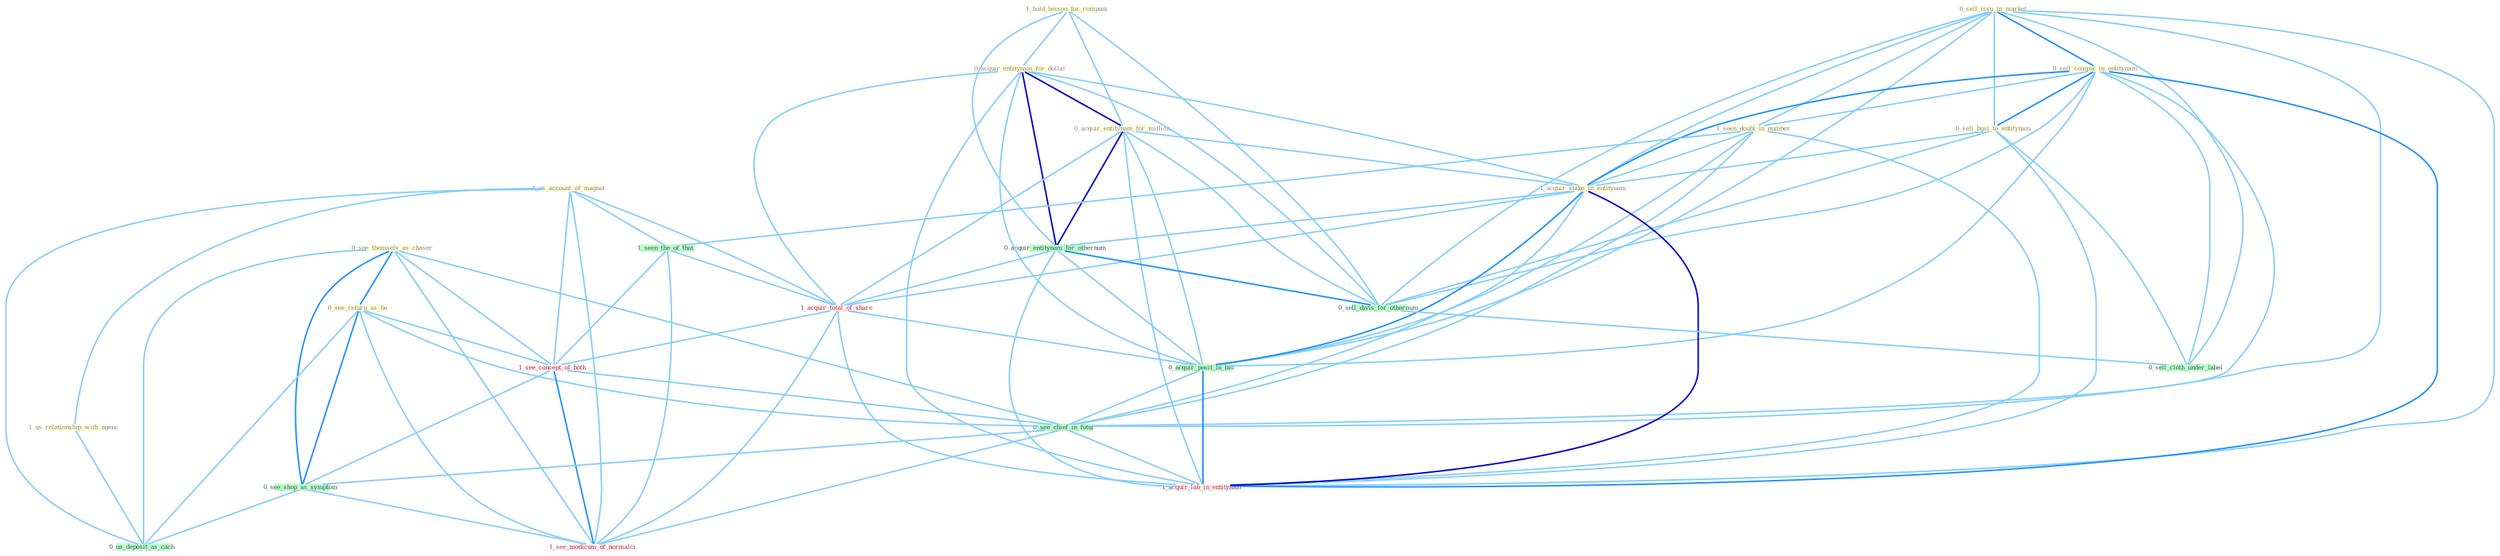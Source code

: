 Graph G{ 
    node
    [shape=polygon,style=filled,width=.5,height=.06,color="#BDFCC9",fixedsize=true,fontsize=4,
    fontcolor="#2f4f4f"];
    {node
    [color="#ffffe0", fontcolor="#8b7d6b"] "1_hold_lesson_for_compani " "1_us_account_of_magnat " "0_see_themselv_as_chaser " "0_acquir_entitynam_for_dollar " "0_acquir_entitynam_for_million " "1_us_relationship_with_agenc " "0_sell_issu_in_market " "0_sell_comput_in_entitynam " "1_seen_doubl_in_number " "0_see_return_as_be " "0_sell_busi_to_entitynam " "1_acquir_stake_in_entitynam "}
{node [color="#fff0f5", fontcolor="#b22222"] "1_acquir_total_of_share " "1_see_concept_of_both " "1_acquir_lab_in_entitynam " "1_see_modicum_of_normalci "}
edge [color="#B0E2FF"];

	"1_hold_lesson_for_compani " -- "0_acquir_entitynam_for_dollar " [w="1", color="#87cefa" ];
	"1_hold_lesson_for_compani " -- "0_acquir_entitynam_for_million " [w="1", color="#87cefa" ];
	"1_hold_lesson_for_compani " -- "0_acquir_entitynam_for_othernum " [w="1", color="#87cefa" ];
	"1_hold_lesson_for_compani " -- "0_sell_divis_for_othernum " [w="1", color="#87cefa" ];
	"1_us_account_of_magnat " -- "1_us_relationship_with_agenc " [w="1", color="#87cefa" ];
	"1_us_account_of_magnat " -- "1_seen_the_of_that " [w="1", color="#87cefa" ];
	"1_us_account_of_magnat " -- "1_acquir_total_of_share " [w="1", color="#87cefa" ];
	"1_us_account_of_magnat " -- "1_see_concept_of_both " [w="1", color="#87cefa" ];
	"1_us_account_of_magnat " -- "0_us_deposit_as_cach " [w="1", color="#87cefa" ];
	"1_us_account_of_magnat " -- "1_see_modicum_of_normalci " [w="1", color="#87cefa" ];
	"0_see_themselv_as_chaser " -- "0_see_return_as_be " [w="2", color="#1e90ff" , len=0.8];
	"0_see_themselv_as_chaser " -- "1_see_concept_of_both " [w="1", color="#87cefa" ];
	"0_see_themselv_as_chaser " -- "0_see_chief_in_futur " [w="1", color="#87cefa" ];
	"0_see_themselv_as_chaser " -- "0_see_shop_as_symptom " [w="2", color="#1e90ff" , len=0.8];
	"0_see_themselv_as_chaser " -- "0_us_deposit_as_cach " [w="1", color="#87cefa" ];
	"0_see_themselv_as_chaser " -- "1_see_modicum_of_normalci " [w="1", color="#87cefa" ];
	"0_acquir_entitynam_for_dollar " -- "0_acquir_entitynam_for_million " [w="3", color="#0000cd" , len=0.6];
	"0_acquir_entitynam_for_dollar " -- "1_acquir_stake_in_entitynam " [w="1", color="#87cefa" ];
	"0_acquir_entitynam_for_dollar " -- "0_acquir_entitynam_for_othernum " [w="3", color="#0000cd" , len=0.6];
	"0_acquir_entitynam_for_dollar " -- "0_sell_divis_for_othernum " [w="1", color="#87cefa" ];
	"0_acquir_entitynam_for_dollar " -- "1_acquir_total_of_share " [w="1", color="#87cefa" ];
	"0_acquir_entitynam_for_dollar " -- "0_acquir_posit_in_bid " [w="1", color="#87cefa" ];
	"0_acquir_entitynam_for_dollar " -- "1_acquir_lab_in_entitynam " [w="1", color="#87cefa" ];
	"0_acquir_entitynam_for_million " -- "1_acquir_stake_in_entitynam " [w="1", color="#87cefa" ];
	"0_acquir_entitynam_for_million " -- "0_acquir_entitynam_for_othernum " [w="3", color="#0000cd" , len=0.6];
	"0_acquir_entitynam_for_million " -- "0_sell_divis_for_othernum " [w="1", color="#87cefa" ];
	"0_acquir_entitynam_for_million " -- "1_acquir_total_of_share " [w="1", color="#87cefa" ];
	"0_acquir_entitynam_for_million " -- "0_acquir_posit_in_bid " [w="1", color="#87cefa" ];
	"0_acquir_entitynam_for_million " -- "1_acquir_lab_in_entitynam " [w="1", color="#87cefa" ];
	"1_us_relationship_with_agenc " -- "0_us_deposit_as_cach " [w="1", color="#87cefa" ];
	"0_sell_issu_in_market " -- "0_sell_comput_in_entitynam " [w="2", color="#1e90ff" , len=0.8];
	"0_sell_issu_in_market " -- "1_seen_doubl_in_number " [w="1", color="#87cefa" ];
	"0_sell_issu_in_market " -- "0_sell_busi_to_entitynam " [w="1", color="#87cefa" ];
	"0_sell_issu_in_market " -- "1_acquir_stake_in_entitynam " [w="1", color="#87cefa" ];
	"0_sell_issu_in_market " -- "0_sell_divis_for_othernum " [w="1", color="#87cefa" ];
	"0_sell_issu_in_market " -- "0_sell_cloth_under_label " [w="1", color="#87cefa" ];
	"0_sell_issu_in_market " -- "0_acquir_posit_in_bid " [w="1", color="#87cefa" ];
	"0_sell_issu_in_market " -- "0_see_chief_in_futur " [w="1", color="#87cefa" ];
	"0_sell_issu_in_market " -- "1_acquir_lab_in_entitynam " [w="1", color="#87cefa" ];
	"0_sell_comput_in_entitynam " -- "1_seen_doubl_in_number " [w="1", color="#87cefa" ];
	"0_sell_comput_in_entitynam " -- "0_sell_busi_to_entitynam " [w="2", color="#1e90ff" , len=0.8];
	"0_sell_comput_in_entitynam " -- "1_acquir_stake_in_entitynam " [w="2", color="#1e90ff" , len=0.8];
	"0_sell_comput_in_entitynam " -- "0_sell_divis_for_othernum " [w="1", color="#87cefa" ];
	"0_sell_comput_in_entitynam " -- "0_sell_cloth_under_label " [w="1", color="#87cefa" ];
	"0_sell_comput_in_entitynam " -- "0_acquir_posit_in_bid " [w="1", color="#87cefa" ];
	"0_sell_comput_in_entitynam " -- "0_see_chief_in_futur " [w="1", color="#87cefa" ];
	"0_sell_comput_in_entitynam " -- "1_acquir_lab_in_entitynam " [w="2", color="#1e90ff" , len=0.8];
	"1_seen_doubl_in_number " -- "1_acquir_stake_in_entitynam " [w="1", color="#87cefa" ];
	"1_seen_doubl_in_number " -- "1_seen_the_of_that " [w="1", color="#87cefa" ];
	"1_seen_doubl_in_number " -- "0_acquir_posit_in_bid " [w="1", color="#87cefa" ];
	"1_seen_doubl_in_number " -- "0_see_chief_in_futur " [w="1", color="#87cefa" ];
	"1_seen_doubl_in_number " -- "1_acquir_lab_in_entitynam " [w="1", color="#87cefa" ];
	"0_see_return_as_be " -- "1_see_concept_of_both " [w="1", color="#87cefa" ];
	"0_see_return_as_be " -- "0_see_chief_in_futur " [w="1", color="#87cefa" ];
	"0_see_return_as_be " -- "0_see_shop_as_symptom " [w="2", color="#1e90ff" , len=0.8];
	"0_see_return_as_be " -- "0_us_deposit_as_cach " [w="1", color="#87cefa" ];
	"0_see_return_as_be " -- "1_see_modicum_of_normalci " [w="1", color="#87cefa" ];
	"0_sell_busi_to_entitynam " -- "1_acquir_stake_in_entitynam " [w="1", color="#87cefa" ];
	"0_sell_busi_to_entitynam " -- "0_sell_divis_for_othernum " [w="1", color="#87cefa" ];
	"0_sell_busi_to_entitynam " -- "0_sell_cloth_under_label " [w="1", color="#87cefa" ];
	"0_sell_busi_to_entitynam " -- "1_acquir_lab_in_entitynam " [w="1", color="#87cefa" ];
	"1_acquir_stake_in_entitynam " -- "0_acquir_entitynam_for_othernum " [w="1", color="#87cefa" ];
	"1_acquir_stake_in_entitynam " -- "1_acquir_total_of_share " [w="1", color="#87cefa" ];
	"1_acquir_stake_in_entitynam " -- "0_acquir_posit_in_bid " [w="2", color="#1e90ff" , len=0.8];
	"1_acquir_stake_in_entitynam " -- "0_see_chief_in_futur " [w="1", color="#87cefa" ];
	"1_acquir_stake_in_entitynam " -- "1_acquir_lab_in_entitynam " [w="3", color="#0000cd" , len=0.6];
	"0_acquir_entitynam_for_othernum " -- "0_sell_divis_for_othernum " [w="2", color="#1e90ff" , len=0.8];
	"0_acquir_entitynam_for_othernum " -- "1_acquir_total_of_share " [w="1", color="#87cefa" ];
	"0_acquir_entitynam_for_othernum " -- "0_acquir_posit_in_bid " [w="1", color="#87cefa" ];
	"0_acquir_entitynam_for_othernum " -- "1_acquir_lab_in_entitynam " [w="1", color="#87cefa" ];
	"1_seen_the_of_that " -- "1_acquir_total_of_share " [w="1", color="#87cefa" ];
	"1_seen_the_of_that " -- "1_see_concept_of_both " [w="1", color="#87cefa" ];
	"1_seen_the_of_that " -- "1_see_modicum_of_normalci " [w="1", color="#87cefa" ];
	"0_sell_divis_for_othernum " -- "0_sell_cloth_under_label " [w="1", color="#87cefa" ];
	"1_acquir_total_of_share " -- "0_acquir_posit_in_bid " [w="1", color="#87cefa" ];
	"1_acquir_total_of_share " -- "1_see_concept_of_both " [w="1", color="#87cefa" ];
	"1_acquir_total_of_share " -- "1_acquir_lab_in_entitynam " [w="1", color="#87cefa" ];
	"1_acquir_total_of_share " -- "1_see_modicum_of_normalci " [w="1", color="#87cefa" ];
	"0_acquir_posit_in_bid " -- "0_see_chief_in_futur " [w="1", color="#87cefa" ];
	"0_acquir_posit_in_bid " -- "1_acquir_lab_in_entitynam " [w="2", color="#1e90ff" , len=0.8];
	"1_see_concept_of_both " -- "0_see_chief_in_futur " [w="1", color="#87cefa" ];
	"1_see_concept_of_both " -- "0_see_shop_as_symptom " [w="1", color="#87cefa" ];
	"1_see_concept_of_both " -- "1_see_modicum_of_normalci " [w="2", color="#1e90ff" , len=0.8];
	"0_see_chief_in_futur " -- "0_see_shop_as_symptom " [w="1", color="#87cefa" ];
	"0_see_chief_in_futur " -- "1_acquir_lab_in_entitynam " [w="1", color="#87cefa" ];
	"0_see_chief_in_futur " -- "1_see_modicum_of_normalci " [w="1", color="#87cefa" ];
	"0_see_shop_as_symptom " -- "0_us_deposit_as_cach " [w="1", color="#87cefa" ];
	"0_see_shop_as_symptom " -- "1_see_modicum_of_normalci " [w="1", color="#87cefa" ];
}